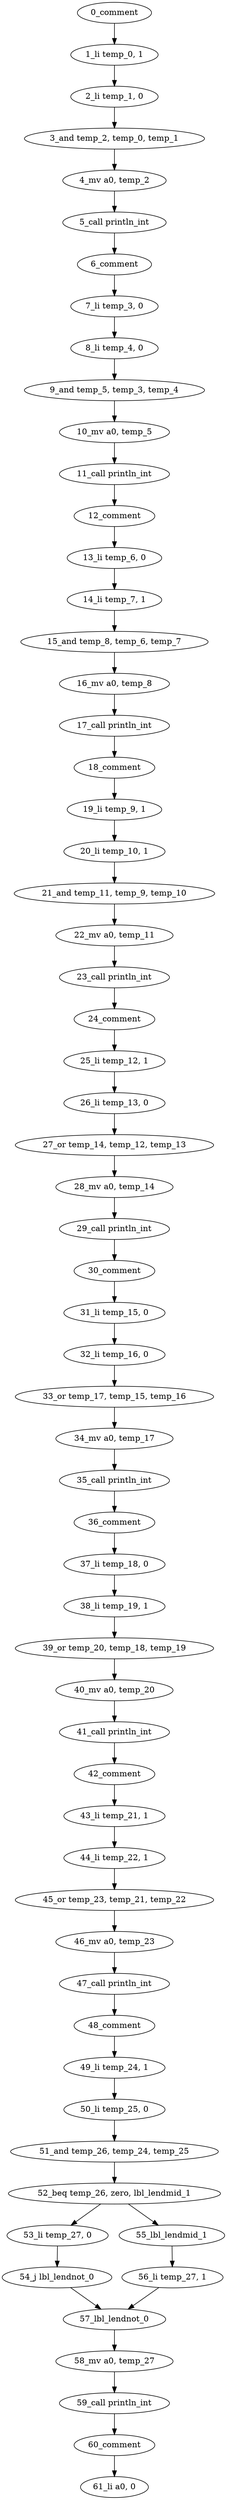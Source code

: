 strict digraph "" {
	graph [overlap=false];
	"0_comment" -> "1_li temp_0, 1";
	"1_li temp_0, 1" -> "2_li temp_1, 0";
	"2_li temp_1, 0" -> "3_and temp_2, temp_0, temp_1";
	"3_and temp_2, temp_0, temp_1" -> "4_mv a0, temp_2";
	"4_mv a0, temp_2" -> "5_call println_int";
	"5_call println_int" -> "6_comment";
	"6_comment" -> "7_li temp_3, 0";
	"7_li temp_3, 0" -> "8_li temp_4, 0";
	"8_li temp_4, 0" -> "9_and temp_5, temp_3, temp_4";
	"9_and temp_5, temp_3, temp_4" -> "10_mv a0, temp_5";
	"10_mv a0, temp_5" -> "11_call println_int";
	"11_call println_int" -> "12_comment";
	"12_comment" -> "13_li temp_6, 0";
	"13_li temp_6, 0" -> "14_li temp_7, 1";
	"14_li temp_7, 1" -> "15_and temp_8, temp_6, temp_7";
	"15_and temp_8, temp_6, temp_7" -> "16_mv a0, temp_8";
	"16_mv a0, temp_8" -> "17_call println_int";
	"17_call println_int" -> "18_comment";
	"18_comment" -> "19_li temp_9, 1";
	"19_li temp_9, 1" -> "20_li temp_10, 1";
	"20_li temp_10, 1" -> "21_and temp_11, temp_9, temp_10";
	"21_and temp_11, temp_9, temp_10" -> "22_mv a0, temp_11";
	"22_mv a0, temp_11" -> "23_call println_int";
	"23_call println_int" -> "24_comment";
	"24_comment" -> "25_li temp_12, 1";
	"25_li temp_12, 1" -> "26_li temp_13, 0";
	"26_li temp_13, 0" -> "27_or temp_14, temp_12, temp_13";
	"27_or temp_14, temp_12, temp_13" -> "28_mv a0, temp_14";
	"28_mv a0, temp_14" -> "29_call println_int";
	"29_call println_int" -> "30_comment";
	"30_comment" -> "31_li temp_15, 0";
	"31_li temp_15, 0" -> "32_li temp_16, 0";
	"32_li temp_16, 0" -> "33_or temp_17, temp_15, temp_16";
	"33_or temp_17, temp_15, temp_16" -> "34_mv a0, temp_17";
	"34_mv a0, temp_17" -> "35_call println_int";
	"35_call println_int" -> "36_comment";
	"36_comment" -> "37_li temp_18, 0";
	"37_li temp_18, 0" -> "38_li temp_19, 1";
	"38_li temp_19, 1" -> "39_or temp_20, temp_18, temp_19";
	"39_or temp_20, temp_18, temp_19" -> "40_mv a0, temp_20";
	"40_mv a0, temp_20" -> "41_call println_int";
	"41_call println_int" -> "42_comment";
	"42_comment" -> "43_li temp_21, 1";
	"43_li temp_21, 1" -> "44_li temp_22, 1";
	"44_li temp_22, 1" -> "45_or temp_23, temp_21, temp_22";
	"45_or temp_23, temp_21, temp_22" -> "46_mv a0, temp_23";
	"46_mv a0, temp_23" -> "47_call println_int";
	"47_call println_int" -> "48_comment";
	"48_comment" -> "49_li temp_24, 1";
	"49_li temp_24, 1" -> "50_li temp_25, 0";
	"50_li temp_25, 0" -> "51_and temp_26, temp_24, temp_25";
	"51_and temp_26, temp_24, temp_25" -> "52_beq temp_26, zero, lbl_lendmid_1";
	"52_beq temp_26, zero, lbl_lendmid_1" -> "53_li temp_27, 0";
	"52_beq temp_26, zero, lbl_lendmid_1" -> "55_lbl_lendmid_1";
	"53_li temp_27, 0" -> "54_j lbl_lendnot_0";
	"54_j lbl_lendnot_0" -> "57_lbl_lendnot_0";
	"55_lbl_lendmid_1" -> "56_li temp_27, 1";
	"56_li temp_27, 1" -> "57_lbl_lendnot_0";
	"57_lbl_lendnot_0" -> "58_mv a0, temp_27";
	"58_mv a0, temp_27" -> "59_call println_int";
	"59_call println_int" -> "60_comment";
	"60_comment" -> "61_li a0, 0";
}
